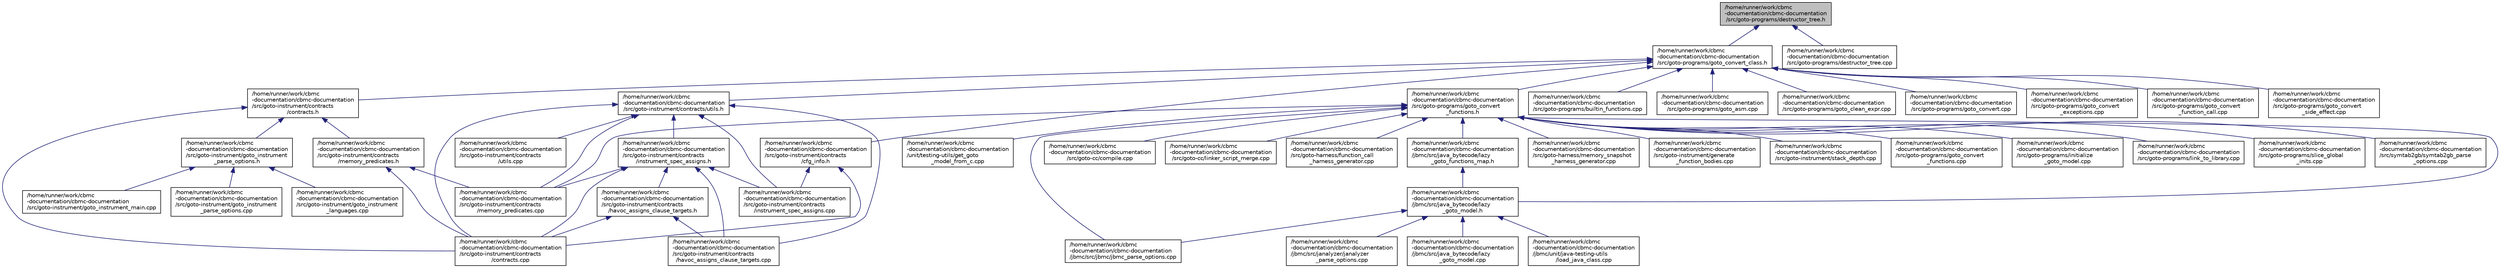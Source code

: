 digraph "/home/runner/work/cbmc-documentation/cbmc-documentation/src/goto-programs/destructor_tree.h"
{
 // LATEX_PDF_SIZE
  bgcolor="transparent";
  edge [fontname="Helvetica",fontsize="10",labelfontname="Helvetica",labelfontsize="10"];
  node [fontname="Helvetica",fontsize="10",shape=record];
  Node1 [label="/home/runner/work/cbmc\l-documentation/cbmc-documentation\l/src/goto-programs/destructor_tree.h",height=0.2,width=0.4,color="black", fillcolor="grey75", style="filled", fontcolor="black",tooltip=" "];
  Node1 -> Node2 [dir="back",color="midnightblue",fontsize="10",style="solid",fontname="Helvetica"];
  Node2 [label="/home/runner/work/cbmc\l-documentation/cbmc-documentation\l/src/goto-programs/goto_convert_class.h",height=0.2,width=0.4,color="black",URL="$goto__convert__class_8h.html",tooltip=" "];
  Node2 -> Node3 [dir="back",color="midnightblue",fontsize="10",style="solid",fontname="Helvetica"];
  Node3 [label="/home/runner/work/cbmc\l-documentation/cbmc-documentation\l/src/goto-instrument/contracts\l/cfg_info.h",height=0.2,width=0.4,color="black",URL="$cfg__info_8h.html",tooltip=" "];
  Node3 -> Node4 [dir="back",color="midnightblue",fontsize="10",style="solid",fontname="Helvetica"];
  Node4 [label="/home/runner/work/cbmc\l-documentation/cbmc-documentation\l/src/goto-instrument/contracts\l/contracts.cpp",height=0.2,width=0.4,color="black",URL="$contracts_8cpp.html",tooltip=" "];
  Node3 -> Node5 [dir="back",color="midnightblue",fontsize="10",style="solid",fontname="Helvetica"];
  Node5 [label="/home/runner/work/cbmc\l-documentation/cbmc-documentation\l/src/goto-instrument/contracts\l/instrument_spec_assigns.cpp",height=0.2,width=0.4,color="black",URL="$instrument__spec__assigns_8cpp.html",tooltip=" "];
  Node2 -> Node6 [dir="back",color="midnightblue",fontsize="10",style="solid",fontname="Helvetica"];
  Node6 [label="/home/runner/work/cbmc\l-documentation/cbmc-documentation\l/src/goto-instrument/contracts\l/contracts.h",height=0.2,width=0.4,color="black",URL="$contracts_8h.html",tooltip=" "];
  Node6 -> Node4 [dir="back",color="midnightblue",fontsize="10",style="solid",fontname="Helvetica"];
  Node6 -> Node7 [dir="back",color="midnightblue",fontsize="10",style="solid",fontname="Helvetica"];
  Node7 [label="/home/runner/work/cbmc\l-documentation/cbmc-documentation\l/src/goto-instrument/contracts\l/memory_predicates.h",height=0.2,width=0.4,color="black",URL="$memory__predicates_8h.html",tooltip=" "];
  Node7 -> Node4 [dir="back",color="midnightblue",fontsize="10",style="solid",fontname="Helvetica"];
  Node7 -> Node8 [dir="back",color="midnightblue",fontsize="10",style="solid",fontname="Helvetica"];
  Node8 [label="/home/runner/work/cbmc\l-documentation/cbmc-documentation\l/src/goto-instrument/contracts\l/memory_predicates.cpp",height=0.2,width=0.4,color="black",URL="$memory__predicates_8cpp.html",tooltip=" "];
  Node6 -> Node9 [dir="back",color="midnightblue",fontsize="10",style="solid",fontname="Helvetica"];
  Node9 [label="/home/runner/work/cbmc\l-documentation/cbmc-documentation\l/src/goto-instrument/goto_instrument\l_parse_options.h",height=0.2,width=0.4,color="black",URL="$goto__instrument__parse__options_8h.html",tooltip=" "];
  Node9 -> Node10 [dir="back",color="midnightblue",fontsize="10",style="solid",fontname="Helvetica"];
  Node10 [label="/home/runner/work/cbmc\l-documentation/cbmc-documentation\l/src/goto-instrument/goto_instrument\l_languages.cpp",height=0.2,width=0.4,color="black",URL="$goto__instrument__languages_8cpp.html",tooltip=" "];
  Node9 -> Node11 [dir="back",color="midnightblue",fontsize="10",style="solid",fontname="Helvetica"];
  Node11 [label="/home/runner/work/cbmc\l-documentation/cbmc-documentation\l/src/goto-instrument/goto_instrument_main.cpp",height=0.2,width=0.4,color="black",URL="$goto__instrument__main_8cpp.html",tooltip=" "];
  Node9 -> Node12 [dir="back",color="midnightblue",fontsize="10",style="solid",fontname="Helvetica"];
  Node12 [label="/home/runner/work/cbmc\l-documentation/cbmc-documentation\l/src/goto-instrument/goto_instrument\l_parse_options.cpp",height=0.2,width=0.4,color="black",URL="$goto__instrument__parse__options_8cpp.html",tooltip=" "];
  Node2 -> Node13 [dir="back",color="midnightblue",fontsize="10",style="solid",fontname="Helvetica"];
  Node13 [label="/home/runner/work/cbmc\l-documentation/cbmc-documentation\l/src/goto-instrument/contracts/utils.h",height=0.2,width=0.4,color="black",URL="$utils_8h.html",tooltip=" "];
  Node13 -> Node14 [dir="back",color="midnightblue",fontsize="10",style="solid",fontname="Helvetica"];
  Node14 [label="/home/runner/work/cbmc\l-documentation/cbmc-documentation\l/src/goto-instrument/contracts\l/instrument_spec_assigns.h",height=0.2,width=0.4,color="black",URL="$instrument__spec__assigns_8h.html",tooltip=" "];
  Node14 -> Node15 [dir="back",color="midnightblue",fontsize="10",style="solid",fontname="Helvetica"];
  Node15 [label="/home/runner/work/cbmc\l-documentation/cbmc-documentation\l/src/goto-instrument/contracts\l/havoc_assigns_clause_targets.h",height=0.2,width=0.4,color="black",URL="$havoc__assigns__clause__targets_8h.html",tooltip=" "];
  Node15 -> Node4 [dir="back",color="midnightblue",fontsize="10",style="solid",fontname="Helvetica"];
  Node15 -> Node16 [dir="back",color="midnightblue",fontsize="10",style="solid",fontname="Helvetica"];
  Node16 [label="/home/runner/work/cbmc\l-documentation/cbmc-documentation\l/src/goto-instrument/contracts\l/havoc_assigns_clause_targets.cpp",height=0.2,width=0.4,color="black",URL="$havoc__assigns__clause__targets_8cpp.html",tooltip=" "];
  Node14 -> Node4 [dir="back",color="midnightblue",fontsize="10",style="solid",fontname="Helvetica"];
  Node14 -> Node16 [dir="back",color="midnightblue",fontsize="10",style="solid",fontname="Helvetica"];
  Node14 -> Node5 [dir="back",color="midnightblue",fontsize="10",style="solid",fontname="Helvetica"];
  Node14 -> Node8 [dir="back",color="midnightblue",fontsize="10",style="solid",fontname="Helvetica"];
  Node13 -> Node4 [dir="back",color="midnightblue",fontsize="10",style="solid",fontname="Helvetica"];
  Node13 -> Node16 [dir="back",color="midnightblue",fontsize="10",style="solid",fontname="Helvetica"];
  Node13 -> Node5 [dir="back",color="midnightblue",fontsize="10",style="solid",fontname="Helvetica"];
  Node13 -> Node8 [dir="back",color="midnightblue",fontsize="10",style="solid",fontname="Helvetica"];
  Node13 -> Node17 [dir="back",color="midnightblue",fontsize="10",style="solid",fontname="Helvetica"];
  Node17 [label="/home/runner/work/cbmc\l-documentation/cbmc-documentation\l/src/goto-instrument/contracts\l/utils.cpp",height=0.2,width=0.4,color="black",URL="$utils_8cpp.html",tooltip=" "];
  Node2 -> Node18 [dir="back",color="midnightblue",fontsize="10",style="solid",fontname="Helvetica"];
  Node18 [label="/home/runner/work/cbmc\l-documentation/cbmc-documentation\l/src/goto-programs/builtin_functions.cpp",height=0.2,width=0.4,color="black",URL="$builtin__functions_8cpp.html",tooltip=" "];
  Node2 -> Node19 [dir="back",color="midnightblue",fontsize="10",style="solid",fontname="Helvetica"];
  Node19 [label="/home/runner/work/cbmc\l-documentation/cbmc-documentation\l/src/goto-programs/goto_asm.cpp",height=0.2,width=0.4,color="black",URL="$goto__asm_8cpp.html",tooltip=" "];
  Node2 -> Node20 [dir="back",color="midnightblue",fontsize="10",style="solid",fontname="Helvetica"];
  Node20 [label="/home/runner/work/cbmc\l-documentation/cbmc-documentation\l/src/goto-programs/goto_clean_expr.cpp",height=0.2,width=0.4,color="black",URL="$goto__clean__expr_8cpp.html",tooltip=" "];
  Node2 -> Node21 [dir="back",color="midnightblue",fontsize="10",style="solid",fontname="Helvetica"];
  Node21 [label="/home/runner/work/cbmc\l-documentation/cbmc-documentation\l/src/goto-programs/goto_convert.cpp",height=0.2,width=0.4,color="black",URL="$goto__convert_8cpp.html",tooltip=" "];
  Node2 -> Node22 [dir="back",color="midnightblue",fontsize="10",style="solid",fontname="Helvetica"];
  Node22 [label="/home/runner/work/cbmc\l-documentation/cbmc-documentation\l/src/goto-programs/goto_convert\l_exceptions.cpp",height=0.2,width=0.4,color="black",URL="$goto__convert__exceptions_8cpp.html",tooltip=" "];
  Node2 -> Node23 [dir="back",color="midnightblue",fontsize="10",style="solid",fontname="Helvetica"];
  Node23 [label="/home/runner/work/cbmc\l-documentation/cbmc-documentation\l/src/goto-programs/goto_convert\l_function_call.cpp",height=0.2,width=0.4,color="black",URL="$goto__convert__function__call_8cpp.html",tooltip=" "];
  Node2 -> Node24 [dir="back",color="midnightblue",fontsize="10",style="solid",fontname="Helvetica"];
  Node24 [label="/home/runner/work/cbmc\l-documentation/cbmc-documentation\l/src/goto-programs/goto_convert\l_functions.h",height=0.2,width=0.4,color="black",URL="$goto__convert__functions_8h.html",tooltip=" "];
  Node24 -> Node25 [dir="back",color="midnightblue",fontsize="10",style="solid",fontname="Helvetica"];
  Node25 [label="/home/runner/work/cbmc\l-documentation/cbmc-documentation\l/src/goto-cc/compile.cpp",height=0.2,width=0.4,color="black",URL="$compile_8cpp.html",tooltip=" "];
  Node24 -> Node26 [dir="back",color="midnightblue",fontsize="10",style="solid",fontname="Helvetica"];
  Node26 [label="/home/runner/work/cbmc\l-documentation/cbmc-documentation\l/src/goto-cc/linker_script_merge.cpp",height=0.2,width=0.4,color="black",URL="$linker__script__merge_8cpp.html",tooltip=" "];
  Node24 -> Node27 [dir="back",color="midnightblue",fontsize="10",style="solid",fontname="Helvetica"];
  Node27 [label="/home/runner/work/cbmc\l-documentation/cbmc-documentation\l/src/goto-harness/function_call\l_harness_generator.cpp",height=0.2,width=0.4,color="black",URL="$function__call__harness__generator_8cpp.html",tooltip=" "];
  Node24 -> Node28 [dir="back",color="midnightblue",fontsize="10",style="solid",fontname="Helvetica"];
  Node28 [label="/home/runner/work/cbmc\l-documentation/cbmc-documentation\l/src/goto-harness/memory_snapshot\l_harness_generator.cpp",height=0.2,width=0.4,color="black",URL="$memory__snapshot__harness__generator_8cpp.html",tooltip=" "];
  Node24 -> Node8 [dir="back",color="midnightblue",fontsize="10",style="solid",fontname="Helvetica"];
  Node24 -> Node29 [dir="back",color="midnightblue",fontsize="10",style="solid",fontname="Helvetica"];
  Node29 [label="/home/runner/work/cbmc\l-documentation/cbmc-documentation\l/src/goto-instrument/generate\l_function_bodies.cpp",height=0.2,width=0.4,color="black",URL="$generate__function__bodies_8cpp.html",tooltip=" "];
  Node24 -> Node30 [dir="back",color="midnightblue",fontsize="10",style="solid",fontname="Helvetica"];
  Node30 [label="/home/runner/work/cbmc\l-documentation/cbmc-documentation\l/src/goto-instrument/stack_depth.cpp",height=0.2,width=0.4,color="black",URL="$stack__depth_8cpp.html",tooltip=" "];
  Node24 -> Node31 [dir="back",color="midnightblue",fontsize="10",style="solid",fontname="Helvetica"];
  Node31 [label="/home/runner/work/cbmc\l-documentation/cbmc-documentation\l/src/goto-programs/goto_convert\l_functions.cpp",height=0.2,width=0.4,color="black",URL="$goto__convert__functions_8cpp.html",tooltip=" "];
  Node24 -> Node32 [dir="back",color="midnightblue",fontsize="10",style="solid",fontname="Helvetica"];
  Node32 [label="/home/runner/work/cbmc\l-documentation/cbmc-documentation\l/src/goto-programs/initialize\l_goto_model.cpp",height=0.2,width=0.4,color="black",URL="$initialize__goto__model_8cpp.html",tooltip=" "];
  Node24 -> Node33 [dir="back",color="midnightblue",fontsize="10",style="solid",fontname="Helvetica"];
  Node33 [label="/home/runner/work/cbmc\l-documentation/cbmc-documentation\l/src/goto-programs/link_to_library.cpp",height=0.2,width=0.4,color="black",URL="$link__to__library_8cpp.html",tooltip=" "];
  Node24 -> Node34 [dir="back",color="midnightblue",fontsize="10",style="solid",fontname="Helvetica"];
  Node34 [label="/home/runner/work/cbmc\l-documentation/cbmc-documentation\l/src/goto-programs/slice_global\l_inits.cpp",height=0.2,width=0.4,color="black",URL="$slice__global__inits_8cpp.html",tooltip=" "];
  Node24 -> Node35 [dir="back",color="midnightblue",fontsize="10",style="solid",fontname="Helvetica"];
  Node35 [label="/home/runner/work/cbmc\l-documentation/cbmc-documentation\l/src/symtab2gb/symtab2gb_parse\l_options.cpp",height=0.2,width=0.4,color="black",URL="$symtab2gb__parse__options_8cpp.html",tooltip=" "];
  Node24 -> Node36 [dir="back",color="midnightblue",fontsize="10",style="solid",fontname="Helvetica"];
  Node36 [label="/home/runner/work/cbmc\l-documentation/cbmc-documentation\l/jbmc/src/java_bytecode/lazy\l_goto_functions_map.h",height=0.2,width=0.4,color="black",URL="$lazy__goto__functions__map_8h.html",tooltip="Author: Diffblue Ltd."];
  Node36 -> Node37 [dir="back",color="midnightblue",fontsize="10",style="solid",fontname="Helvetica"];
  Node37 [label="/home/runner/work/cbmc\l-documentation/cbmc-documentation\l/jbmc/src/java_bytecode/lazy\l_goto_model.h",height=0.2,width=0.4,color="black",URL="$lazy__goto__model_8h.html",tooltip="Author: Diffblue Ltd."];
  Node37 -> Node38 [dir="back",color="midnightblue",fontsize="10",style="solid",fontname="Helvetica"];
  Node38 [label="/home/runner/work/cbmc\l-documentation/cbmc-documentation\l/jbmc/src/janalyzer/janalyzer\l_parse_options.cpp",height=0.2,width=0.4,color="black",URL="$janalyzer__parse__options_8cpp.html",tooltip=" "];
  Node37 -> Node39 [dir="back",color="midnightblue",fontsize="10",style="solid",fontname="Helvetica"];
  Node39 [label="/home/runner/work/cbmc\l-documentation/cbmc-documentation\l/jbmc/src/java_bytecode/lazy\l_goto_model.cpp",height=0.2,width=0.4,color="black",URL="$lazy__goto__model_8cpp.html",tooltip="Author: Diffblue Ltd."];
  Node37 -> Node40 [dir="back",color="midnightblue",fontsize="10",style="solid",fontname="Helvetica"];
  Node40 [label="/home/runner/work/cbmc\l-documentation/cbmc-documentation\l/jbmc/src/jbmc/jbmc_parse_options.cpp",height=0.2,width=0.4,color="black",URL="$jbmc__parse__options_8cpp.html",tooltip=" "];
  Node37 -> Node41 [dir="back",color="midnightblue",fontsize="10",style="solid",fontname="Helvetica"];
  Node41 [label="/home/runner/work/cbmc\l-documentation/cbmc-documentation\l/jbmc/unit/java-testing-utils\l/load_java_class.cpp",height=0.2,width=0.4,color="black",URL="$load__java__class_8cpp.html",tooltip=" "];
  Node24 -> Node37 [dir="back",color="midnightblue",fontsize="10",style="solid",fontname="Helvetica"];
  Node24 -> Node40 [dir="back",color="midnightblue",fontsize="10",style="solid",fontname="Helvetica"];
  Node24 -> Node42 [dir="back",color="midnightblue",fontsize="10",style="solid",fontname="Helvetica"];
  Node42 [label="/home/runner/work/cbmc\l-documentation/cbmc-documentation\l/unit/testing-utils/get_goto\l_model_from_c.cpp",height=0.2,width=0.4,color="black",URL="$get__goto__model__from__c_8cpp.html",tooltip=" "];
  Node2 -> Node43 [dir="back",color="midnightblue",fontsize="10",style="solid",fontname="Helvetica"];
  Node43 [label="/home/runner/work/cbmc\l-documentation/cbmc-documentation\l/src/goto-programs/goto_convert\l_side_effect.cpp",height=0.2,width=0.4,color="black",URL="$goto__convert__side__effect_8cpp.html",tooltip=" "];
  Node1 -> Node44 [dir="back",color="midnightblue",fontsize="10",style="solid",fontname="Helvetica"];
  Node44 [label="/home/runner/work/cbmc\l-documentation/cbmc-documentation\l/src/goto-programs/destructor_tree.cpp",height=0.2,width=0.4,color="black",URL="$destructor__tree_8cpp.html",tooltip=" "];
}
